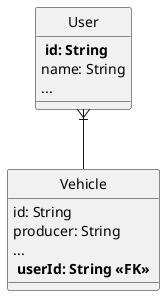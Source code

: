 @startuml
'https://plantuml.com/sequence-diagram

hide circle


entity "User" as user{
 ** id: String **
 name: String
 ...
}

entity "Vehicle" as vehicle{
    id: String
    producer: String
    ...
    ** userId: String <<FK>> **
}

user }|-- vehicle
@enduml